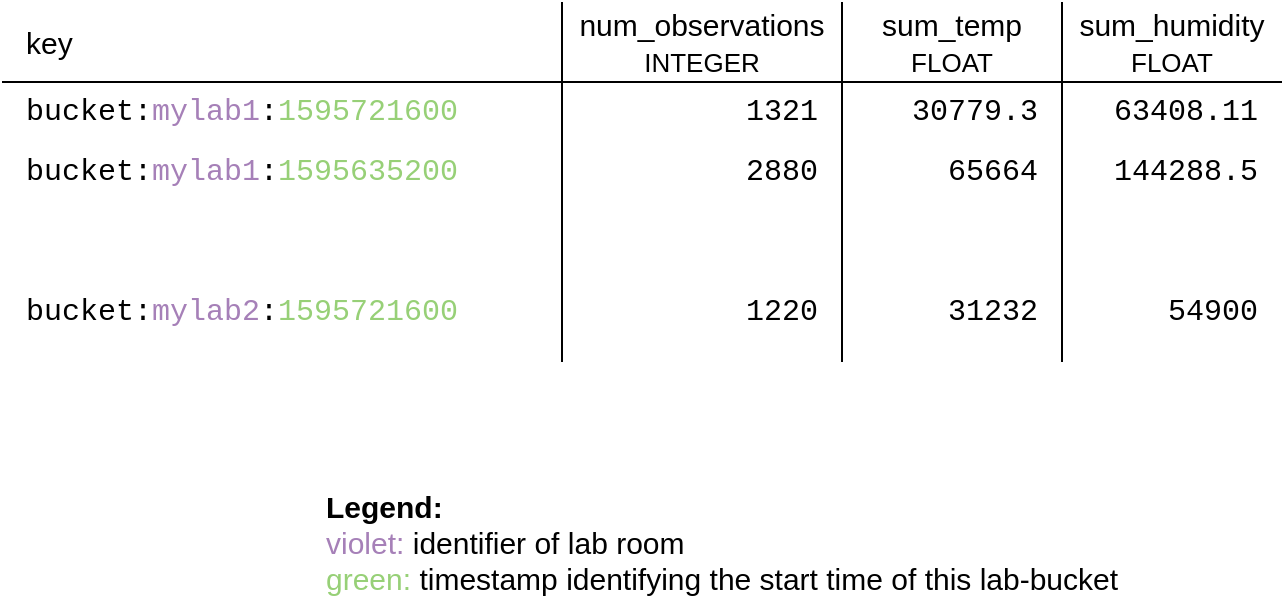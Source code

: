 <mxfile version="13.5.1" type="device"><diagram id="R2lEEEUBdFMjLlhIrx00" name="Page-1"><mxGraphModel dx="1106" dy="830" grid="1" gridSize="10" guides="1" tooltips="1" connect="1" arrows="1" fold="1" page="1" pageScale="1" pageWidth="850" pageHeight="1100" math="0" shadow="0" extFonts="Permanent Marker^https://fonts.googleapis.com/css?family=Permanent+Marker"><root><mxCell id="0"/><mxCell id="1" parent="0"/><mxCell id="lM0NO8Hd_YoSWXJUHEkF-1" value="" style="endArrow=none;html=1;" edge="1" parent="1"><mxGeometry width="50" height="50" relative="1" as="geometry"><mxPoint x="120" y="320" as="sourcePoint"/><mxPoint x="760" y="320" as="targetPoint"/></mxGeometry></mxCell><mxCell id="lM0NO8Hd_YoSWXJUHEkF-2" value="&lt;font style=&quot;font-size: 15px&quot; face=&quot;Courier New&quot;&gt;bucket:&lt;font color=&quot;#a680b8&quot;&gt;mylab1&lt;/font&gt;:&lt;span style=&quot;background-color: rgb(255 , 255 , 255)&quot;&gt;&lt;font color=&quot;#97d077&quot;&gt;1595721600&lt;/font&gt;&lt;/span&gt;&lt;/font&gt;" style="text;html=1;strokeColor=none;fillColor=none;align=left;verticalAlign=middle;whiteSpace=wrap;rounded=0;" vertex="1" parent="1"><mxGeometry x="130" y="320" width="260" height="30" as="geometry"/></mxCell><mxCell id="lM0NO8Hd_YoSWXJUHEkF-4" value="&lt;font style=&quot;font-size: 15px&quot; face=&quot;Courier New&quot;&gt;bucket:&lt;font color=&quot;#a680b8&quot;&gt;mylab2&lt;/font&gt;:&lt;span style=&quot;background-color: rgb(255 , 255 , 255)&quot;&gt;&lt;font color=&quot;#97d077&quot;&gt;1595721600&lt;/font&gt;&lt;/span&gt;&lt;/font&gt;" style="text;html=1;strokeColor=none;fillColor=none;align=left;verticalAlign=middle;whiteSpace=wrap;rounded=0;" vertex="1" parent="1"><mxGeometry x="130" y="420" width="260" height="30" as="geometry"/></mxCell><mxCell id="lM0NO8Hd_YoSWXJUHEkF-5" value="&lt;font style=&quot;font-size: 15px&quot; face=&quot;Courier New&quot;&gt;bucket:&lt;font color=&quot;#a680b8&quot;&gt;mylab1&lt;/font&gt;:&lt;span style=&quot;background-color: rgb(255 , 255 , 255)&quot;&gt;&lt;font color=&quot;#97d077&quot;&gt;1595635200&lt;/font&gt;&lt;/span&gt;&lt;/font&gt;" style="text;html=1;strokeColor=none;fillColor=none;align=left;verticalAlign=middle;whiteSpace=wrap;rounded=0;" vertex="1" parent="1"><mxGeometry x="130" y="350" width="260" height="30" as="geometry"/></mxCell><mxCell id="lM0NO8Hd_YoSWXJUHEkF-6" value="" style="endArrow=none;html=1;" edge="1" parent="1"><mxGeometry width="50" height="50" relative="1" as="geometry"><mxPoint x="400" y="460" as="sourcePoint"/><mxPoint x="400" y="280" as="targetPoint"/></mxGeometry></mxCell><mxCell id="lM0NO8Hd_YoSWXJUHEkF-7" value="num_observations&lt;br&gt;&lt;font style=&quot;font-size: 13px&quot;&gt;INTEGER&lt;/font&gt;" style="text;html=1;strokeColor=none;fillColor=none;align=center;verticalAlign=middle;whiteSpace=wrap;rounded=0;fontSize=15;" vertex="1" parent="1"><mxGeometry x="400" y="280" width="140" height="40" as="geometry"/></mxCell><mxCell id="lM0NO8Hd_YoSWXJUHEkF-8" value="" style="endArrow=none;html=1;" edge="1" parent="1"><mxGeometry width="50" height="50" relative="1" as="geometry"><mxPoint x="540" y="460" as="sourcePoint"/><mxPoint x="540" y="280" as="targetPoint"/></mxGeometry></mxCell><mxCell id="lM0NO8Hd_YoSWXJUHEkF-9" value="" style="endArrow=none;html=1;" edge="1" parent="1"><mxGeometry width="50" height="50" relative="1" as="geometry"><mxPoint x="650" y="460" as="sourcePoint"/><mxPoint x="650" y="280" as="targetPoint"/></mxGeometry></mxCell><mxCell id="lM0NO8Hd_YoSWXJUHEkF-10" value="sum_temp&lt;br&gt;&lt;font style=&quot;font-size: 13px&quot;&gt;FLOAT&lt;/font&gt;" style="text;html=1;strokeColor=none;fillColor=none;align=center;verticalAlign=middle;whiteSpace=wrap;rounded=0;fontSize=15;" vertex="1" parent="1"><mxGeometry x="540" y="280" width="110" height="40" as="geometry"/></mxCell><mxCell id="lM0NO8Hd_YoSWXJUHEkF-11" value="sum_humidity&lt;br&gt;&lt;font style=&quot;font-size: 13px&quot;&gt;FLOAT&lt;/font&gt;" style="text;html=1;strokeColor=none;fillColor=none;align=center;verticalAlign=middle;whiteSpace=wrap;rounded=0;fontSize=15;" vertex="1" parent="1"><mxGeometry x="650" y="280" width="110" height="40" as="geometry"/></mxCell><mxCell id="lM0NO8Hd_YoSWXJUHEkF-12" value="&lt;font face=&quot;Courier New&quot;&gt;&lt;span style=&quot;font-size: 15px&quot;&gt;1321&lt;/span&gt;&lt;/font&gt;" style="text;html=1;strokeColor=none;fillColor=none;align=right;verticalAlign=middle;whiteSpace=wrap;rounded=0;" vertex="1" parent="1"><mxGeometry x="410" y="320" width="120" height="30" as="geometry"/></mxCell><mxCell id="lM0NO8Hd_YoSWXJUHEkF-13" value="&lt;font face=&quot;Courier New&quot;&gt;&lt;span style=&quot;font-size: 15px&quot;&gt;2880&lt;/span&gt;&lt;/font&gt;" style="text;html=1;strokeColor=none;fillColor=none;align=right;verticalAlign=middle;whiteSpace=wrap;rounded=0;" vertex="1" parent="1"><mxGeometry x="410" y="350" width="120" height="30" as="geometry"/></mxCell><mxCell id="lM0NO8Hd_YoSWXJUHEkF-14" value="&lt;font face=&quot;Courier New&quot;&gt;&lt;span style=&quot;font-size: 15px&quot;&gt;1220&lt;/span&gt;&lt;/font&gt;" style="text;html=1;strokeColor=none;fillColor=none;align=right;verticalAlign=middle;whiteSpace=wrap;rounded=0;" vertex="1" parent="1"><mxGeometry x="410" y="420" width="120" height="30" as="geometry"/></mxCell><mxCell id="lM0NO8Hd_YoSWXJUHEkF-15" value="key" style="text;html=1;strokeColor=none;fillColor=none;align=left;verticalAlign=middle;whiteSpace=wrap;rounded=0;fontSize=15;" vertex="1" parent="1"><mxGeometry x="130" y="280" width="140" height="40" as="geometry"/></mxCell><mxCell id="lM0NO8Hd_YoSWXJUHEkF-16" value="&lt;font face=&quot;Courier New&quot;&gt;&lt;span style=&quot;font-size: 15px&quot;&gt;30779.3&lt;/span&gt;&lt;/font&gt;" style="text;html=1;strokeColor=none;fillColor=none;align=right;verticalAlign=middle;whiteSpace=wrap;rounded=0;" vertex="1" parent="1"><mxGeometry x="550" y="320" width="90" height="30" as="geometry"/></mxCell><mxCell id="lM0NO8Hd_YoSWXJUHEkF-17" value="&lt;font face=&quot;Courier New&quot;&gt;&lt;span style=&quot;font-size: 15px&quot;&gt;65664&lt;/span&gt;&lt;/font&gt;" style="text;html=1;strokeColor=none;fillColor=none;align=right;verticalAlign=middle;whiteSpace=wrap;rounded=0;" vertex="1" parent="1"><mxGeometry x="550" y="350" width="90" height="30" as="geometry"/></mxCell><mxCell id="lM0NO8Hd_YoSWXJUHEkF-18" value="&lt;font face=&quot;Courier New&quot;&gt;&lt;span style=&quot;font-size: 15px&quot;&gt;31232&lt;/span&gt;&lt;/font&gt;" style="text;html=1;strokeColor=none;fillColor=none;align=right;verticalAlign=middle;whiteSpace=wrap;rounded=0;" vertex="1" parent="1"><mxGeometry x="550" y="420" width="90" height="30" as="geometry"/></mxCell><mxCell id="lM0NO8Hd_YoSWXJUHEkF-19" value="&lt;font face=&quot;Courier New&quot;&gt;&lt;span style=&quot;font-size: 15px&quot;&gt;54900&lt;/span&gt;&lt;/font&gt;" style="text;html=1;strokeColor=none;fillColor=none;align=right;verticalAlign=middle;whiteSpace=wrap;rounded=0;" vertex="1" parent="1"><mxGeometry x="660" y="420" width="90" height="30" as="geometry"/></mxCell><mxCell id="lM0NO8Hd_YoSWXJUHEkF-20" value="&lt;font face=&quot;Courier New&quot;&gt;&lt;span style=&quot;font-size: 15px&quot;&gt;144288.5&lt;/span&gt;&lt;/font&gt;" style="text;html=1;strokeColor=none;fillColor=none;align=right;verticalAlign=middle;whiteSpace=wrap;rounded=0;" vertex="1" parent="1"><mxGeometry x="660" y="350" width="90" height="30" as="geometry"/></mxCell><mxCell id="lM0NO8Hd_YoSWXJUHEkF-21" value="&lt;font face=&quot;Courier New&quot;&gt;&lt;span style=&quot;font-size: 15px&quot;&gt;63408.11&lt;/span&gt;&lt;/font&gt;" style="text;html=1;strokeColor=none;fillColor=none;align=right;verticalAlign=middle;whiteSpace=wrap;rounded=0;" vertex="1" parent="1"><mxGeometry x="660" y="320" width="90" height="30" as="geometry"/></mxCell><mxCell id="lM0NO8Hd_YoSWXJUHEkF-22" value="&lt;b&gt;Legend:&lt;/b&gt;&lt;br&gt;&lt;font color=&quot;#a680b8&quot;&gt;violet:&lt;/font&gt; identifier of lab room&lt;br&gt;&lt;font color=&quot;#97d077&quot;&gt;green:&lt;/font&gt; timestamp identifying the start time of this lab-bucket" style="text;html=1;strokeColor=none;fillColor=none;align=left;verticalAlign=middle;whiteSpace=wrap;rounded=0;fontSize=15;" vertex="1" parent="1"><mxGeometry x="280" y="515" width="480" height="70" as="geometry"/></mxCell></root></mxGraphModel></diagram></mxfile>